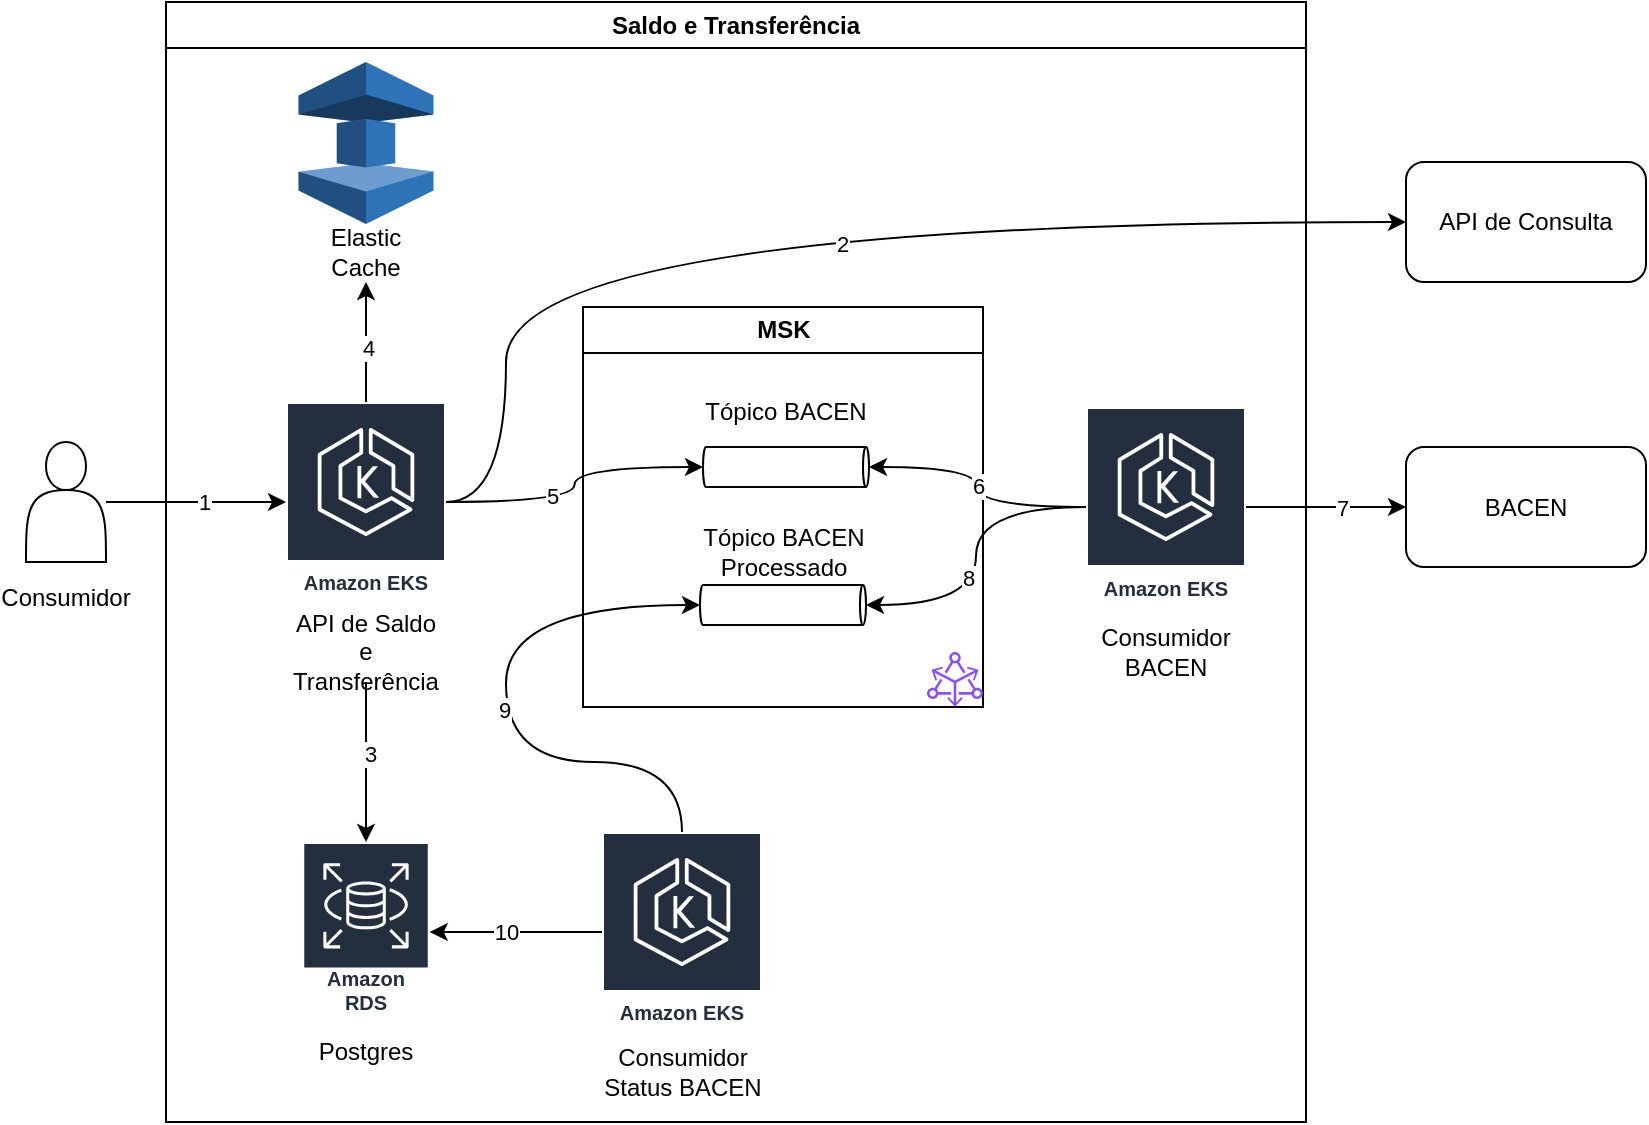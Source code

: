 <mxfile version="22.0.3" type="device">
  <diagram name="Page-1" id="-9GAMYUNvS4EtophRUZk">
    <mxGraphModel dx="909" dy="692" grid="1" gridSize="10" guides="1" tooltips="1" connect="1" arrows="1" fold="1" page="1" pageScale="1" pageWidth="850" pageHeight="1100" math="0" shadow="0">
      <root>
        <mxCell id="0" />
        <mxCell id="1" parent="0" />
        <mxCell id="6SUnzUb_vtboRhMwLFxA-7" value="Saldo e Transferência" style="swimlane;whiteSpace=wrap;html=1;" vertex="1" parent="1">
          <mxGeometry x="90" y="40" width="570" height="560" as="geometry" />
        </mxCell>
        <mxCell id="6SUnzUb_vtboRhMwLFxA-16" value="" style="group" vertex="1" connectable="0" parent="6SUnzUb_vtboRhMwLFxA-7">
          <mxGeometry x="66.25" y="30" width="67.5" height="110" as="geometry" />
        </mxCell>
        <mxCell id="6SUnzUb_vtboRhMwLFxA-14" value="" style="outlineConnect=0;dashed=0;verticalLabelPosition=bottom;verticalAlign=top;align=center;html=1;shape=mxgraph.aws3.elasticache;fillColor=#2E73B8;gradientColor=none;" vertex="1" parent="6SUnzUb_vtboRhMwLFxA-16">
          <mxGeometry width="67.5" height="81" as="geometry" />
        </mxCell>
        <mxCell id="6SUnzUb_vtboRhMwLFxA-15" value="Elastic Cache" style="text;html=1;strokeColor=none;fillColor=none;align=center;verticalAlign=middle;whiteSpace=wrap;rounded=0;" vertex="1" parent="6SUnzUb_vtboRhMwLFxA-16">
          <mxGeometry x="3.75" y="80" width="60" height="30" as="geometry" />
        </mxCell>
        <mxCell id="6SUnzUb_vtboRhMwLFxA-19" value="" style="group" vertex="1" connectable="0" parent="6SUnzUb_vtboRhMwLFxA-7">
          <mxGeometry x="60" y="200" width="80" height="140" as="geometry" />
        </mxCell>
        <mxCell id="6SUnzUb_vtboRhMwLFxA-17" value="Amazon EKS" style="sketch=0;outlineConnect=0;fontColor=#232F3E;gradientColor=none;strokeColor=#ffffff;fillColor=#232F3E;dashed=0;verticalLabelPosition=middle;verticalAlign=bottom;align=center;html=1;whiteSpace=wrap;fontSize=10;fontStyle=1;spacing=3;shape=mxgraph.aws4.productIcon;prIcon=mxgraph.aws4.eks;" vertex="1" parent="6SUnzUb_vtboRhMwLFxA-19">
          <mxGeometry width="80" height="100" as="geometry" />
        </mxCell>
        <mxCell id="6SUnzUb_vtboRhMwLFxA-18" value="API de Saldo e Transferência" style="text;html=1;strokeColor=none;fillColor=none;align=center;verticalAlign=middle;whiteSpace=wrap;rounded=0;" vertex="1" parent="6SUnzUb_vtboRhMwLFxA-19">
          <mxGeometry x="3" y="110" width="74" height="30" as="geometry" />
        </mxCell>
        <mxCell id="6SUnzUb_vtboRhMwLFxA-32" style="edgeStyle=orthogonalEdgeStyle;rounded=0;orthogonalLoop=1;jettySize=auto;html=1;entryX=0.5;entryY=1;entryDx=0;entryDy=0;" edge="1" parent="6SUnzUb_vtboRhMwLFxA-7" source="6SUnzUb_vtboRhMwLFxA-17" target="6SUnzUb_vtboRhMwLFxA-15">
          <mxGeometry relative="1" as="geometry" />
        </mxCell>
        <mxCell id="6SUnzUb_vtboRhMwLFxA-67" value="4" style="edgeLabel;html=1;align=center;verticalAlign=middle;resizable=0;points=[];" vertex="1" connectable="0" parent="6SUnzUb_vtboRhMwLFxA-32">
          <mxGeometry x="-0.092" y="-1" relative="1" as="geometry">
            <mxPoint as="offset" />
          </mxGeometry>
        </mxCell>
        <mxCell id="6SUnzUb_vtboRhMwLFxA-38" value="Amazon EKS" style="sketch=0;outlineConnect=0;fontColor=#232F3E;gradientColor=none;strokeColor=#ffffff;fillColor=#232F3E;dashed=0;verticalLabelPosition=middle;verticalAlign=bottom;align=center;html=1;whiteSpace=wrap;fontSize=10;fontStyle=1;spacing=3;shape=mxgraph.aws4.productIcon;prIcon=mxgraph.aws4.eks;" vertex="1" parent="6SUnzUb_vtboRhMwLFxA-7">
          <mxGeometry x="460" y="202.5" width="80" height="100" as="geometry" />
        </mxCell>
        <mxCell id="6SUnzUb_vtboRhMwLFxA-39" value="Consumidor BACEN" style="text;html=1;strokeColor=none;fillColor=none;align=center;verticalAlign=middle;whiteSpace=wrap;rounded=0;" vertex="1" parent="6SUnzUb_vtboRhMwLFxA-7">
          <mxGeometry x="463" y="310" width="74" height="30" as="geometry" />
        </mxCell>
        <mxCell id="6SUnzUb_vtboRhMwLFxA-46" value="Amazon EKS" style="sketch=0;outlineConnect=0;fontColor=#232F3E;gradientColor=none;strokeColor=#ffffff;fillColor=#232F3E;dashed=0;verticalLabelPosition=middle;verticalAlign=bottom;align=center;html=1;whiteSpace=wrap;fontSize=10;fontStyle=1;spacing=3;shape=mxgraph.aws4.productIcon;prIcon=mxgraph.aws4.eks;" vertex="1" parent="6SUnzUb_vtboRhMwLFxA-7">
          <mxGeometry x="218" y="415" width="80" height="100" as="geometry" />
        </mxCell>
        <mxCell id="6SUnzUb_vtboRhMwLFxA-47" value="Consumidor Status BACEN" style="text;html=1;strokeColor=none;fillColor=none;align=center;verticalAlign=middle;whiteSpace=wrap;rounded=0;" vertex="1" parent="6SUnzUb_vtboRhMwLFxA-7">
          <mxGeometry x="208.5" y="520" width="99" height="30" as="geometry" />
        </mxCell>
        <mxCell id="6SUnzUb_vtboRhMwLFxA-50" value="MSK" style="swimlane;whiteSpace=wrap;html=1;" vertex="1" parent="6SUnzUb_vtboRhMwLFxA-7">
          <mxGeometry x="208.5" y="152.5" width="200" height="200" as="geometry" />
        </mxCell>
        <mxCell id="6SUnzUb_vtboRhMwLFxA-51" value="" style="group" vertex="1" connectable="0" parent="6SUnzUb_vtboRhMwLFxA-50">
          <mxGeometry x="56.5" y="37.5" width="90" height="52.5" as="geometry" />
        </mxCell>
        <mxCell id="6SUnzUb_vtboRhMwLFxA-29" value="" style="shape=cylinder3;whiteSpace=wrap;html=1;boundedLbl=1;backgroundOutline=1;size=1.5;rotation=90;" vertex="1" parent="6SUnzUb_vtboRhMwLFxA-51">
          <mxGeometry x="35" y="1" width="20" height="83" as="geometry" />
        </mxCell>
        <mxCell id="6SUnzUb_vtboRhMwLFxA-31" value="Tópico BACEN" style="text;html=1;strokeColor=none;fillColor=none;align=center;verticalAlign=middle;whiteSpace=wrap;rounded=0;" vertex="1" parent="6SUnzUb_vtboRhMwLFxA-51">
          <mxGeometry width="90" height="30" as="geometry" />
        </mxCell>
        <mxCell id="6SUnzUb_vtboRhMwLFxA-43" value="" style="shape=cylinder3;whiteSpace=wrap;html=1;boundedLbl=1;backgroundOutline=1;size=1.5;rotation=90;" vertex="1" parent="6SUnzUb_vtboRhMwLFxA-50">
          <mxGeometry x="90" y="107.5" width="20" height="83" as="geometry" />
        </mxCell>
        <mxCell id="6SUnzUb_vtboRhMwLFxA-44" value="Tópico BACEN Processado" style="text;html=1;strokeColor=none;fillColor=none;align=center;verticalAlign=middle;whiteSpace=wrap;rounded=0;" vertex="1" parent="6SUnzUb_vtboRhMwLFxA-50">
          <mxGeometry x="45" y="107.5" width="110" height="30" as="geometry" />
        </mxCell>
        <mxCell id="6SUnzUb_vtboRhMwLFxA-57" value="" style="sketch=0;outlineConnect=0;fontColor=#232F3E;gradientColor=none;fillColor=#8C4FFF;strokeColor=none;dashed=0;verticalLabelPosition=bottom;verticalAlign=top;align=center;html=1;fontSize=12;fontStyle=0;aspect=fixed;pointerEvents=1;shape=mxgraph.aws4.msk_amazon_msk_connect;" vertex="1" parent="6SUnzUb_vtboRhMwLFxA-50">
          <mxGeometry x="172" y="172.36" width="28" height="27.64" as="geometry" />
        </mxCell>
        <mxCell id="6SUnzUb_vtboRhMwLFxA-53" style="edgeStyle=orthogonalEdgeStyle;rounded=0;orthogonalLoop=1;jettySize=auto;html=1;entryX=0.5;entryY=1;entryDx=0;entryDy=0;entryPerimeter=0;curved=1;" edge="1" parent="6SUnzUb_vtboRhMwLFxA-7" source="6SUnzUb_vtboRhMwLFxA-17" target="6SUnzUb_vtboRhMwLFxA-29">
          <mxGeometry relative="1" as="geometry" />
        </mxCell>
        <mxCell id="6SUnzUb_vtboRhMwLFxA-68" value="5" style="edgeLabel;html=1;align=center;verticalAlign=middle;resizable=0;points=[];" vertex="1" connectable="0" parent="6SUnzUb_vtboRhMwLFxA-53">
          <mxGeometry x="-0.275" y="3" relative="1" as="geometry">
            <mxPoint as="offset" />
          </mxGeometry>
        </mxCell>
        <mxCell id="6SUnzUb_vtboRhMwLFxA-54" style="edgeStyle=orthogonalEdgeStyle;rounded=0;orthogonalLoop=1;jettySize=auto;html=1;entryX=0.5;entryY=1;entryDx=0;entryDy=0;entryPerimeter=0;curved=1;" edge="1" parent="6SUnzUb_vtboRhMwLFxA-7" source="6SUnzUb_vtboRhMwLFxA-46" target="6SUnzUb_vtboRhMwLFxA-43">
          <mxGeometry relative="1" as="geometry">
            <Array as="points">
              <mxPoint x="258" y="380" />
              <mxPoint x="170" y="380" />
              <mxPoint x="170" y="302" />
            </Array>
          </mxGeometry>
        </mxCell>
        <mxCell id="6SUnzUb_vtboRhMwLFxA-71" value="9" style="edgeLabel;html=1;align=center;verticalAlign=middle;resizable=0;points=[];" vertex="1" connectable="0" parent="6SUnzUb_vtboRhMwLFxA-54">
          <mxGeometry x="0.001" y="1" relative="1" as="geometry">
            <mxPoint as="offset" />
          </mxGeometry>
        </mxCell>
        <mxCell id="6SUnzUb_vtboRhMwLFxA-55" value="6" style="edgeStyle=orthogonalEdgeStyle;rounded=0;orthogonalLoop=1;jettySize=auto;html=1;entryX=0.5;entryY=0;entryDx=0;entryDy=0;entryPerimeter=0;curved=1;" edge="1" parent="6SUnzUb_vtboRhMwLFxA-7" source="6SUnzUb_vtboRhMwLFxA-38" target="6SUnzUb_vtboRhMwLFxA-29">
          <mxGeometry relative="1" as="geometry" />
        </mxCell>
        <mxCell id="6SUnzUb_vtboRhMwLFxA-56" style="edgeStyle=orthogonalEdgeStyle;rounded=0;orthogonalLoop=1;jettySize=auto;html=1;entryX=0.5;entryY=0;entryDx=0;entryDy=0;entryPerimeter=0;curved=1;" edge="1" parent="6SUnzUb_vtboRhMwLFxA-7" source="6SUnzUb_vtboRhMwLFxA-38" target="6SUnzUb_vtboRhMwLFxA-43">
          <mxGeometry relative="1" as="geometry" />
        </mxCell>
        <mxCell id="6SUnzUb_vtboRhMwLFxA-70" value="8" style="edgeLabel;html=1;align=center;verticalAlign=middle;resizable=0;points=[];" vertex="1" connectable="0" parent="6SUnzUb_vtboRhMwLFxA-56">
          <mxGeometry x="0.138" y="-4" relative="1" as="geometry">
            <mxPoint as="offset" />
          </mxGeometry>
        </mxCell>
        <mxCell id="6SUnzUb_vtboRhMwLFxA-24" value="" style="group" vertex="1" connectable="0" parent="1">
          <mxGeometry x="158.13" y="460" width="63.75" height="120" as="geometry" />
        </mxCell>
        <mxCell id="6SUnzUb_vtboRhMwLFxA-21" value="Postgres" style="text;html=1;strokeColor=none;fillColor=none;align=center;verticalAlign=middle;whiteSpace=wrap;rounded=0;" vertex="1" parent="6SUnzUb_vtboRhMwLFxA-24">
          <mxGeometry x="1.87" y="90" width="60" height="30" as="geometry" />
        </mxCell>
        <mxCell id="6SUnzUb_vtboRhMwLFxA-22" value="Amazon RDS" style="sketch=0;outlineConnect=0;fontColor=#232F3E;gradientColor=none;strokeColor=#ffffff;fillColor=#232F3E;dashed=0;verticalLabelPosition=middle;verticalAlign=bottom;align=center;html=1;whiteSpace=wrap;fontSize=10;fontStyle=1;spacing=3;shape=mxgraph.aws4.productIcon;prIcon=mxgraph.aws4.rds;" vertex="1" parent="6SUnzUb_vtboRhMwLFxA-24">
          <mxGeometry width="63.75" height="90" as="geometry" />
        </mxCell>
        <mxCell id="6SUnzUb_vtboRhMwLFxA-33" style="edgeStyle=orthogonalEdgeStyle;rounded=0;orthogonalLoop=1;jettySize=auto;html=1;" edge="1" parent="1" source="6SUnzUb_vtboRhMwLFxA-18" target="6SUnzUb_vtboRhMwLFxA-22">
          <mxGeometry relative="1" as="geometry" />
        </mxCell>
        <mxCell id="6SUnzUb_vtboRhMwLFxA-66" value="3" style="edgeLabel;html=1;align=center;verticalAlign=middle;resizable=0;points=[];" vertex="1" connectable="0" parent="6SUnzUb_vtboRhMwLFxA-33">
          <mxGeometry x="-0.11" y="2" relative="1" as="geometry">
            <mxPoint as="offset" />
          </mxGeometry>
        </mxCell>
        <mxCell id="6SUnzUb_vtboRhMwLFxA-35" value="API de Consulta" style="rounded=1;whiteSpace=wrap;html=1;" vertex="1" parent="1">
          <mxGeometry x="710" y="120" width="120" height="60" as="geometry" />
        </mxCell>
        <mxCell id="6SUnzUb_vtboRhMwLFxA-36" value="BACEN" style="rounded=1;whiteSpace=wrap;html=1;" vertex="1" parent="1">
          <mxGeometry x="710" y="262.5" width="120" height="60" as="geometry" />
        </mxCell>
        <mxCell id="6SUnzUb_vtboRhMwLFxA-41" style="edgeStyle=orthogonalEdgeStyle;rounded=0;orthogonalLoop=1;jettySize=auto;html=1;" edge="1" parent="1" source="6SUnzUb_vtboRhMwLFxA-38" target="6SUnzUb_vtboRhMwLFxA-36">
          <mxGeometry relative="1" as="geometry" />
        </mxCell>
        <mxCell id="6SUnzUb_vtboRhMwLFxA-69" value="7" style="edgeLabel;html=1;align=center;verticalAlign=middle;resizable=0;points=[];" vertex="1" connectable="0" parent="6SUnzUb_vtboRhMwLFxA-41">
          <mxGeometry x="0.204" relative="1" as="geometry">
            <mxPoint as="offset" />
          </mxGeometry>
        </mxCell>
        <mxCell id="6SUnzUb_vtboRhMwLFxA-42" style="edgeStyle=orthogonalEdgeStyle;rounded=0;orthogonalLoop=1;jettySize=auto;html=1;entryX=0;entryY=0.5;entryDx=0;entryDy=0;curved=1;" edge="1" parent="1" source="6SUnzUb_vtboRhMwLFxA-17" target="6SUnzUb_vtboRhMwLFxA-35">
          <mxGeometry relative="1" as="geometry">
            <Array as="points">
              <mxPoint x="260" y="290" />
              <mxPoint x="260" y="150" />
              <mxPoint x="710" y="150" />
            </Array>
          </mxGeometry>
        </mxCell>
        <mxCell id="6SUnzUb_vtboRhMwLFxA-65" value="2" style="edgeLabel;html=1;align=center;verticalAlign=middle;resizable=0;points=[];" vertex="1" connectable="0" parent="6SUnzUb_vtboRhMwLFxA-42">
          <mxGeometry x="0.089" y="-11" relative="1" as="geometry">
            <mxPoint as="offset" />
          </mxGeometry>
        </mxCell>
        <mxCell id="6SUnzUb_vtboRhMwLFxA-49" style="edgeStyle=orthogonalEdgeStyle;rounded=0;orthogonalLoop=1;jettySize=auto;html=1;" edge="1" parent="1" source="6SUnzUb_vtboRhMwLFxA-46" target="6SUnzUb_vtboRhMwLFxA-22">
          <mxGeometry relative="1" as="geometry" />
        </mxCell>
        <mxCell id="6SUnzUb_vtboRhMwLFxA-72" value="10" style="edgeLabel;html=1;align=center;verticalAlign=middle;resizable=0;points=[];" vertex="1" connectable="0" parent="6SUnzUb_vtboRhMwLFxA-49">
          <mxGeometry x="0.114" relative="1" as="geometry">
            <mxPoint as="offset" />
          </mxGeometry>
        </mxCell>
        <mxCell id="6SUnzUb_vtboRhMwLFxA-63" style="edgeStyle=orthogonalEdgeStyle;rounded=0;orthogonalLoop=1;jettySize=auto;html=1;" edge="1" parent="1" source="6SUnzUb_vtboRhMwLFxA-61" target="6SUnzUb_vtboRhMwLFxA-17">
          <mxGeometry relative="1" as="geometry" />
        </mxCell>
        <mxCell id="6SUnzUb_vtboRhMwLFxA-64" value="1" style="edgeLabel;html=1;align=center;verticalAlign=middle;resizable=0;points=[];" vertex="1" connectable="0" parent="6SUnzUb_vtboRhMwLFxA-63">
          <mxGeometry x="0.077" relative="1" as="geometry">
            <mxPoint as="offset" />
          </mxGeometry>
        </mxCell>
        <mxCell id="6SUnzUb_vtboRhMwLFxA-61" value="" style="shape=actor;whiteSpace=wrap;html=1;" vertex="1" parent="1">
          <mxGeometry x="20" y="260" width="40" height="60" as="geometry" />
        </mxCell>
        <mxCell id="6SUnzUb_vtboRhMwLFxA-62" value="Consumidor" style="text;html=1;strokeColor=none;fillColor=none;align=center;verticalAlign=middle;whiteSpace=wrap;rounded=0;" vertex="1" parent="1">
          <mxGeometry x="10" y="323" width="60" height="30" as="geometry" />
        </mxCell>
      </root>
    </mxGraphModel>
  </diagram>
</mxfile>
